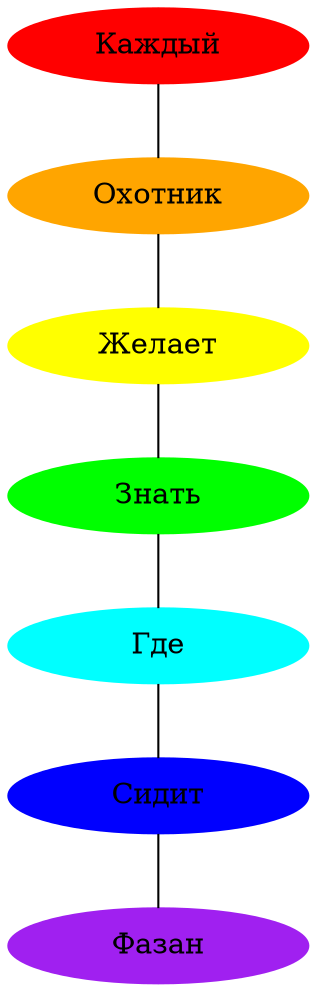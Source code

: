graph example {
	"Каждый" [color=red style=filled width=2]
	"Охотник" [color=orange style=filled width=2]
	"Желает" [color=yellow style=filled width=2]
	"Знать" [color=green style=filled width=2]
	"Где" [color=cyan style=filled width=2]
	"Сидит" [color=blue style=filled width=2]
	"Фазан" [color=purple style=filled width=2]
	"Каждый" -- "Охотник"
	"Охотник" -- "Желает"
	"Желает" -- "Знать"
	"Знать" -- "Где"
	"Где" -- "Сидит"
	"Сидит" -- "Фазан"
}

